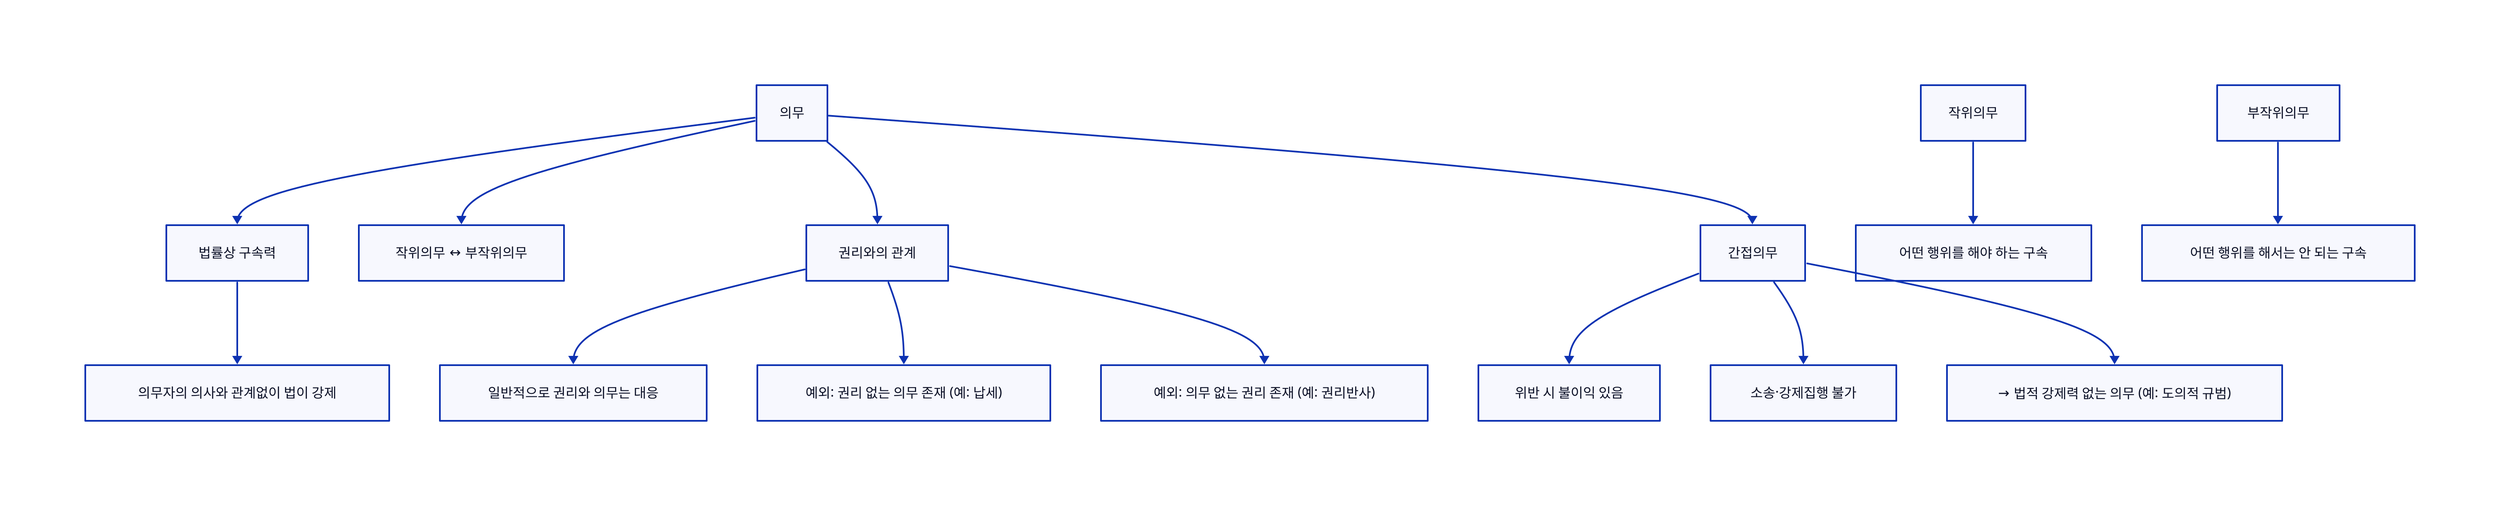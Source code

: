 # [23] 義務.d2

direction: down

"의무" -> "법률상 구속력"
"의무" -> "작위의무 ↔ 부작위의무"
"의무" -> "권리와의 관계"
"의무" -> "간접의무"

"법률상 구속력" -> "의무자의 의사와 관계없이 법이 강제"
"작위의무" -> "어떤 행위를 해야 하는 구속"
"부작위의무" -> "어떤 행위를 해서는 안 되는 구속"

"권리와의 관계" -> "일반적으로 권리와 의무는 대응"
"권리와의 관계" -> "예외: 권리 없는 의무 존재 (예: 납세)"
"권리와의 관계" -> "예외: 의무 없는 권리 존재 (예: 권리반사)"

"간접의무" -> "위반 시 불이익 있음"
"간접의무" -> "소송·강제집행 불가"
"간접의무" -> "→ 법적 강제력 없는 의무 (예: 도의적 규범)"
